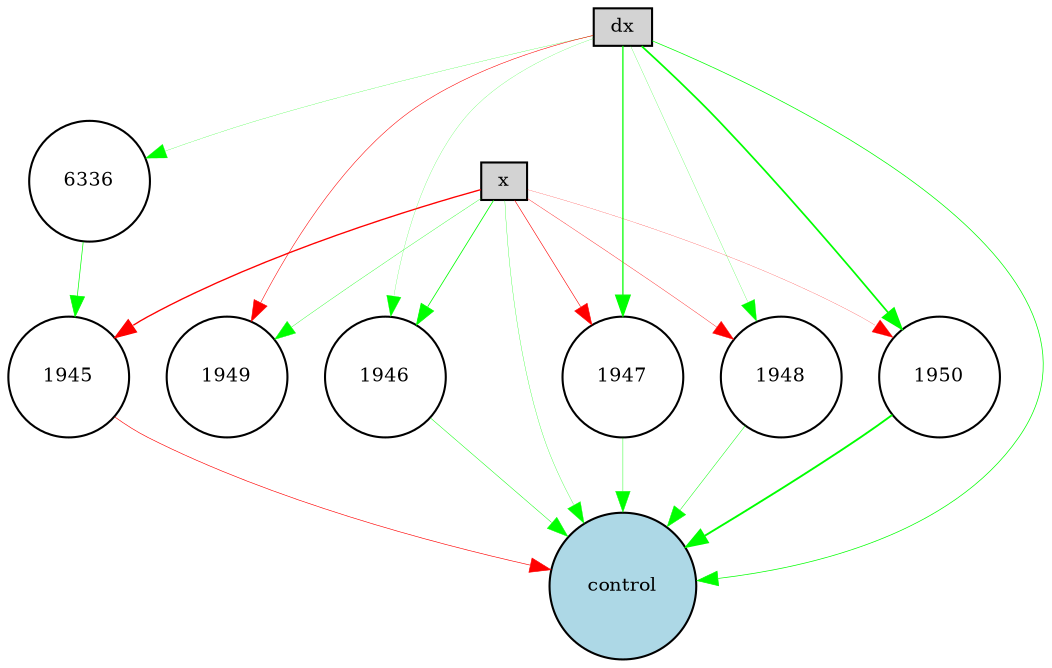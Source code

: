 digraph {
	node [fontsize=9 height=0.2 shape=circle width=0.2]
	x [fillcolor=lightgray shape=box style=filled]
	dx [fillcolor=lightgray shape=box style=filled]
	control [fillcolor=lightblue style=filled]
	6336 [fillcolor=white style=filled]
	1945 [fillcolor=white style=filled]
	1946 [fillcolor=white style=filled]
	1947 [fillcolor=white style=filled]
	1948 [fillcolor=white style=filled]
	1950 [fillcolor=white style=filled]
	1947 -> control [color=green penwidth=0.19678707180814425 style=solid]
	1946 -> control [color=green penwidth=0.22985963677121948 style=solid]
	x -> 1946 [color=green penwidth=0.3849861220003533 style=solid]
	x -> 1948 [color=red penwidth=0.17875353382590548 style=solid]
	1950 -> control [color=green penwidth=0.9104222419319551 style=solid]
	dx -> 1950 [color=green penwidth=0.8277828173672704 style=solid]
	dx -> 1946 [color=green penwidth=0.10056000447131033 style=solid]
	1945 -> control [color=red penwidth=0.2962476451298003 style=solid]
	dx -> 1949 [color=red penwidth=0.2581938888700006 style=solid]
	x -> 1950 [color=red penwidth=0.10654577995575812 style=solid]
	x -> control [color=green penwidth=0.1445132268437006 style=solid]
	x -> 1949 [color=green penwidth=0.1677104327695344 style=solid]
	dx -> 1948 [color=green penwidth=0.11106588008502477 style=solid]
	dx -> 1947 [color=green penwidth=0.6014731229799293 style=solid]
	1948 -> control [color=green penwidth=0.22805406140044535 style=solid]
	x -> 1947 [color=red penwidth=0.285672461272528 style=solid]
	x -> 1945 [color=red penwidth=0.6463298713194275 style=solid]
	dx -> control [color=green penwidth=0.3456342840826132 style=solid]
	dx -> 6336 [color=green penwidth=0.11486729291729925 style=solid]
	6336 -> 1945 [color=green penwidth=0.3313201381092835 style=solid]
}
